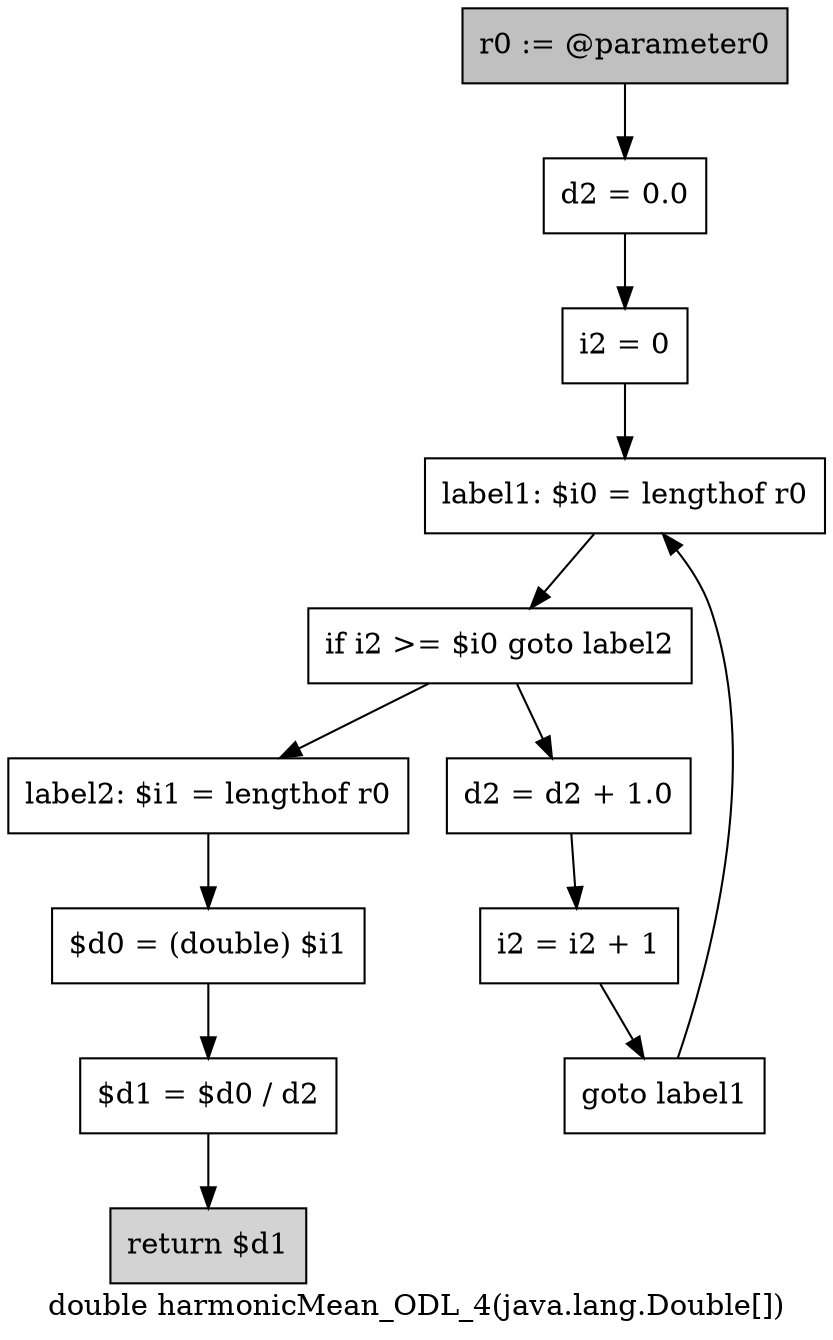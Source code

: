 digraph "double harmonicMean_ODL_4(java.lang.Double[])" {
    label="double harmonicMean_ODL_4(java.lang.Double[])";
    node [shape=box];
    "0" [style=filled,fillcolor=gray,label="r0 := @parameter0",];
    "1" [label="d2 = 0.0",];
    "0"->"1";
    "2" [label="i2 = 0",];
    "1"->"2";
    "3" [label="label1: $i0 = lengthof r0",];
    "2"->"3";
    "4" [label="if i2 >= $i0 goto label2",];
    "3"->"4";
    "5" [label="d2 = d2 + 1.0",];
    "4"->"5";
    "8" [label="label2: $i1 = lengthof r0",];
    "4"->"8";
    "6" [label="i2 = i2 + 1",];
    "5"->"6";
    "7" [label="goto label1",];
    "6"->"7";
    "7"->"3";
    "9" [label="$d0 = (double) $i1",];
    "8"->"9";
    "10" [label="$d1 = $d0 / d2",];
    "9"->"10";
    "11" [style=filled,fillcolor=lightgray,label="return $d1",];
    "10"->"11";
}
